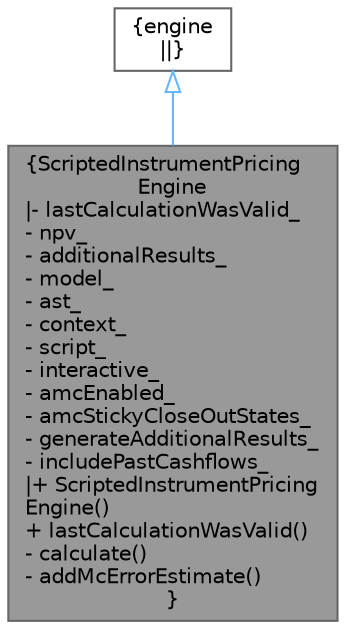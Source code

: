 digraph "ScriptedInstrumentPricingEngine"
{
 // INTERACTIVE_SVG=YES
 // LATEX_PDF_SIZE
  bgcolor="transparent";
  edge [fontname=Helvetica,fontsize=10,labelfontname=Helvetica,labelfontsize=10];
  node [fontname=Helvetica,fontsize=10,shape=box,height=0.2,width=0.4];
  Node1 [label="{ScriptedInstrumentPricing\lEngine\n|- lastCalculationWasValid_\l- npv_\l- additionalResults_\l- model_\l- ast_\l- context_\l- script_\l- interactive_\l- amcEnabled_\l- amcStickyCloseOutStates_\l- generateAdditionalResults_\l- includePastCashflows_\l|+ ScriptedInstrumentPricing\lEngine()\l+ lastCalculationWasValid()\l- calculate()\l- addMcErrorEstimate()\l}",height=0.2,width=0.4,color="gray40", fillcolor="grey60", style="filled", fontcolor="black",tooltip=" "];
  Node2 -> Node1 [dir="back",color="steelblue1",style="solid",arrowtail="onormal"];
  Node2 [label="{engine\n||}",height=0.2,width=0.4,color="gray40", fillcolor="white", style="filled",URL="$class_quant_ext_1_1_scripted_instrument_1_1engine.html",tooltip=" "];
}
